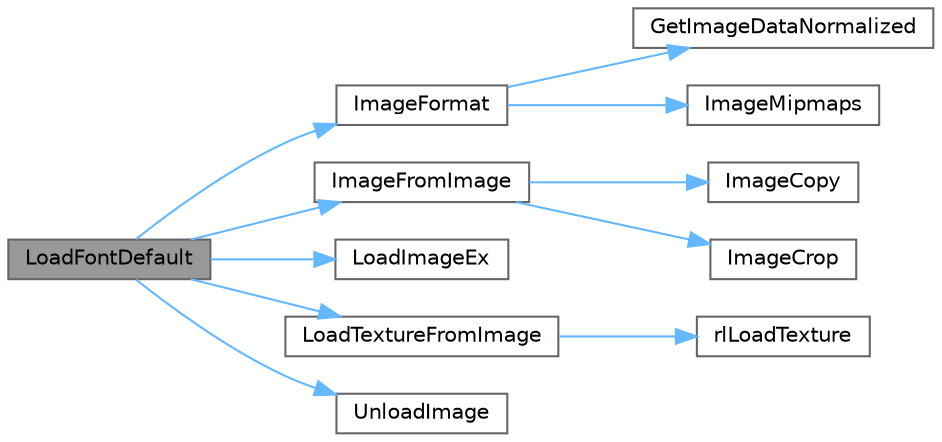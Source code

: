 digraph "LoadFontDefault"
{
 // LATEX_PDF_SIZE
  bgcolor="transparent";
  edge [fontname=Helvetica,fontsize=10,labelfontname=Helvetica,labelfontsize=10];
  node [fontname=Helvetica,fontsize=10,shape=box,height=0.2,width=0.4];
  rankdir="LR";
  Node1 [id="Node000001",label="LoadFontDefault",height=0.2,width=0.4,color="gray40", fillcolor="grey60", style="filled", fontcolor="black",tooltip=" "];
  Node1 -> Node2 [id="edge21_Node000001_Node000002",color="steelblue1",style="solid",tooltip=" "];
  Node2 [id="Node000002",label="ImageFormat",height=0.2,width=0.4,color="grey40", fillcolor="white", style="filled",URL="$_old_2_classes_2lib_2rtextures_8c.html#af1fcaa94648d56c197d773b140c3235f",tooltip=" "];
  Node2 -> Node3 [id="edge22_Node000002_Node000003",color="steelblue1",style="solid",tooltip=" "];
  Node3 [id="Node000003",label="GetImageDataNormalized",height=0.2,width=0.4,color="grey40", fillcolor="white", style="filled",URL="$_classes_2lib_2raylib_2src_2textures_8c.html#a3416af98a71e1a9ddd03303108126c65",tooltip=" "];
  Node2 -> Node4 [id="edge23_Node000002_Node000004",color="steelblue1",style="solid",tooltip=" "];
  Node4 [id="Node000004",label="ImageMipmaps",height=0.2,width=0.4,color="grey40", fillcolor="white", style="filled",URL="$_classes_2lib_2raylib_2src_2textures_8c.html#a87978fcbd01a52de116c546a857c3c80",tooltip=" "];
  Node1 -> Node5 [id="edge24_Node000001_Node000005",color="steelblue1",style="solid",tooltip=" "];
  Node5 [id="Node000005",label="ImageFromImage",height=0.2,width=0.4,color="grey40", fillcolor="white", style="filled",URL="$_old_2_classes_2lib_2rtextures_8c.html#ae623f21e0ce4a95b7684555a7b064895",tooltip=" "];
  Node5 -> Node6 [id="edge25_Node000005_Node000006",color="steelblue1",style="solid",tooltip=" "];
  Node6 [id="Node000006",label="ImageCopy",height=0.2,width=0.4,color="grey40", fillcolor="white", style="filled",URL="$_classes_2lib_2raylib_2src_2textures_8c.html#a5c63f11b6a2844767c0a65d86dd37d41",tooltip=" "];
  Node5 -> Node7 [id="edge26_Node000005_Node000007",color="steelblue1",style="solid",tooltip=" "];
  Node7 [id="Node000007",label="ImageCrop",height=0.2,width=0.4,color="grey40", fillcolor="white", style="filled",URL="$_classes_2lib_2raylib_2src_2textures_8c.html#ab2fb3bf8fd2f3e28f79fa01fafab6805",tooltip=" "];
  Node1 -> Node8 [id="edge27_Node000001_Node000008",color="steelblue1",style="solid",tooltip=" "];
  Node8 [id="Node000008",label="LoadImageEx",height=0.2,width=0.4,color="grey40", fillcolor="white", style="filled",URL="$_old_2_classes_2lib_2raylib_2src_2textures_8c.html#a292b8083ab08ee15aadfa5bd3d7d4160",tooltip=" "];
  Node1 -> Node9 [id="edge28_Node000001_Node000009",color="steelblue1",style="solid",tooltip=" "];
  Node9 [id="Node000009",label="LoadTextureFromImage",height=0.2,width=0.4,color="grey40", fillcolor="white", style="filled",URL="$_old_2_classes_2lib_2rtextures_8c.html#a6c76a65158f6565f0d3e231b5d98131e",tooltip=" "];
  Node9 -> Node10 [id="edge29_Node000009_Node000010",color="steelblue1",style="solid",tooltip=" "];
  Node10 [id="Node000010",label="rlLoadTexture",height=0.2,width=0.4,color="grey40", fillcolor="white", style="filled",URL="$_classes_2lib_2raylib_2src_2rlgl_8h.html#a525a0cf6f039f2c3f2a082171f19dfa6",tooltip=" "];
  Node1 -> Node11 [id="edge30_Node000001_Node000011",color="steelblue1",style="solid",tooltip=" "];
  Node11 [id="Node000011",label="UnloadImage",height=0.2,width=0.4,color="grey40", fillcolor="white", style="filled",URL="$_old_2_classes_2lib_2rtextures_8c.html#a5d8cbdba9e93010d7a4344482fd01d2a",tooltip=" "];
}
